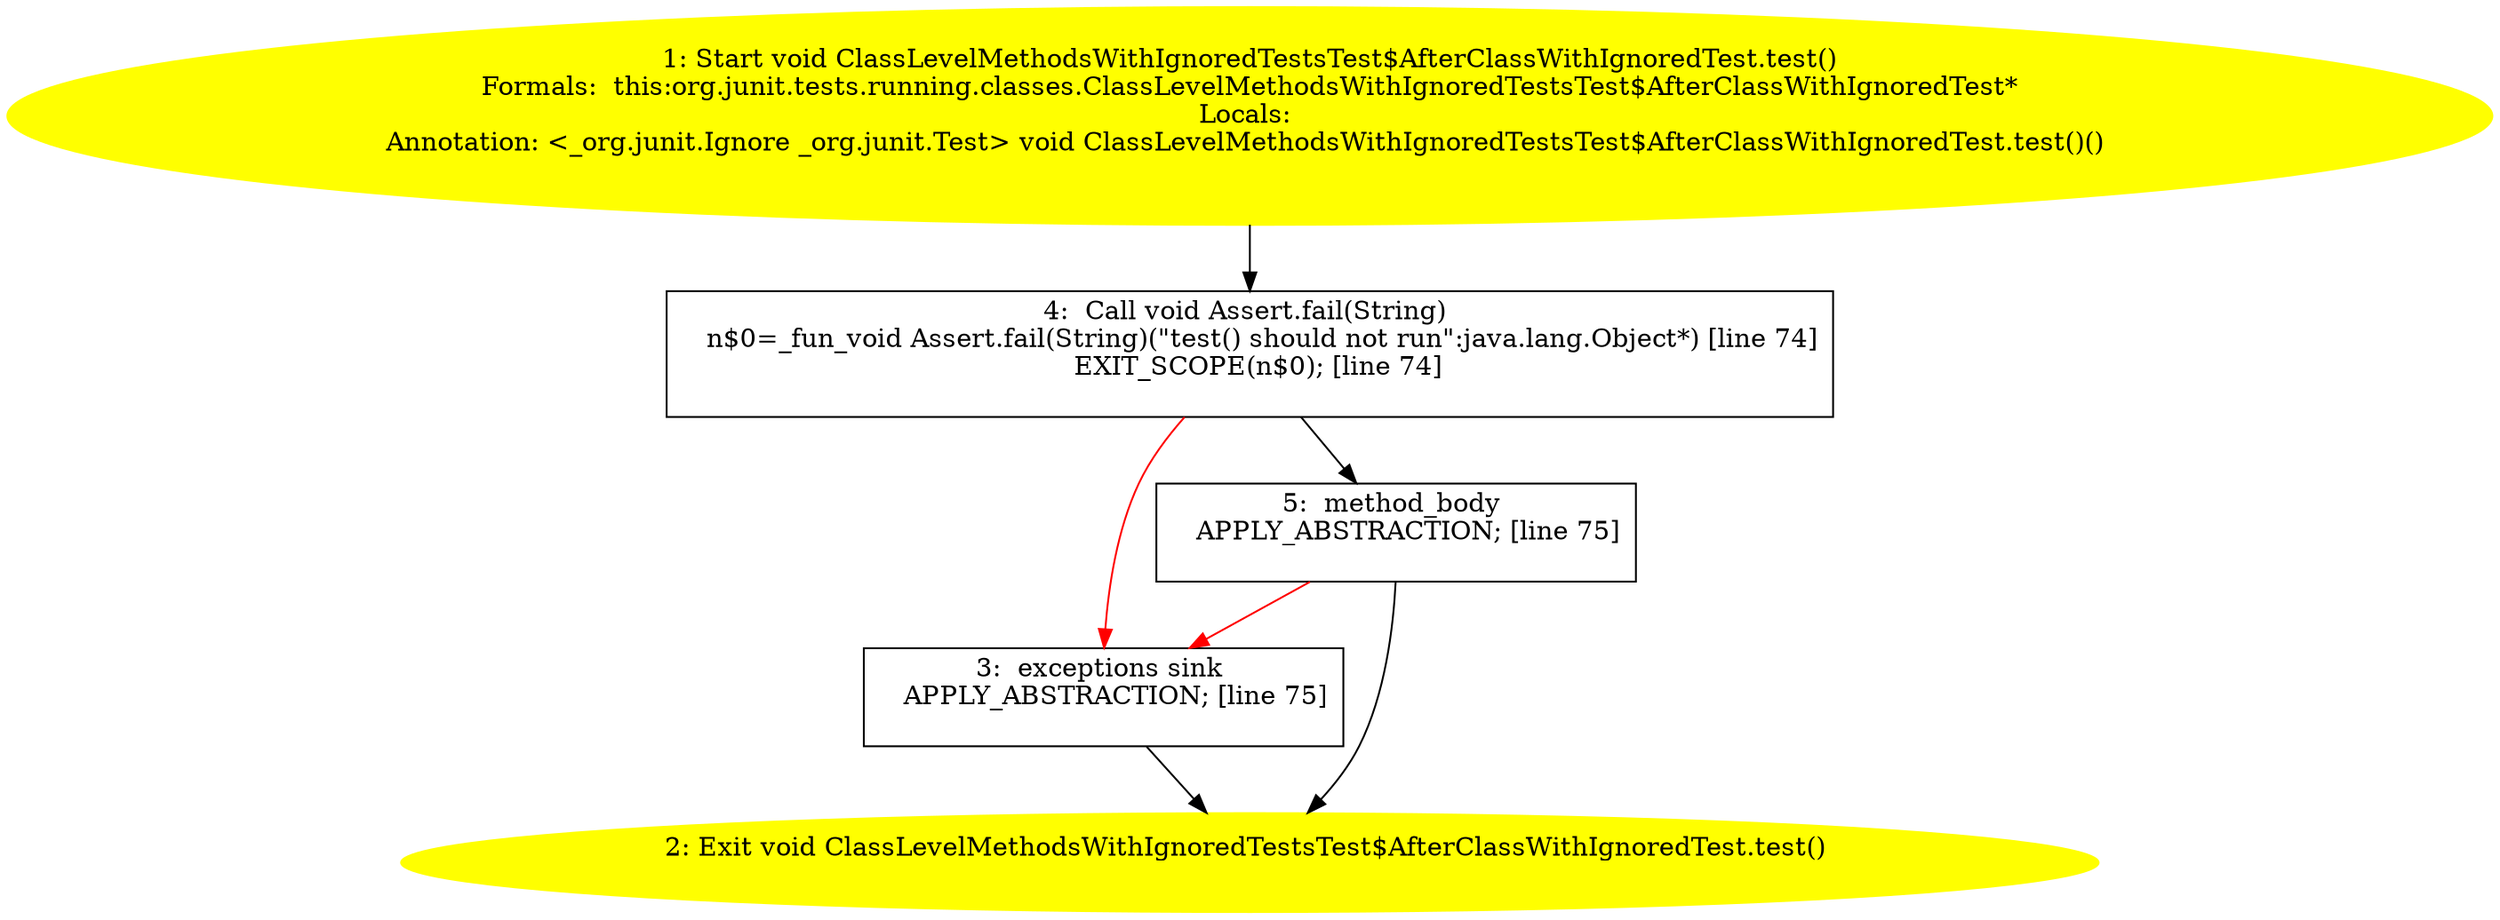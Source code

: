/* @generated */
digraph cfg {
"org.junit.tests.running.classes.ClassLevelMethodsWithIgnoredTestsTest$AfterClassWithIgnoredTest.test.c17f24821020804d81cd42063eea40b9_1" [label="1: Start void ClassLevelMethodsWithIgnoredTestsTest$AfterClassWithIgnoredTest.test()\nFormals:  this:org.junit.tests.running.classes.ClassLevelMethodsWithIgnoredTestsTest$AfterClassWithIgnoredTest*\nLocals: \nAnnotation: <_org.junit.Ignore _org.junit.Test> void ClassLevelMethodsWithIgnoredTestsTest$AfterClassWithIgnoredTest.test()() \n  " color=yellow style=filled]
	

	 "org.junit.tests.running.classes.ClassLevelMethodsWithIgnoredTestsTest$AfterClassWithIgnoredTest.test.c17f24821020804d81cd42063eea40b9_1" -> "org.junit.tests.running.classes.ClassLevelMethodsWithIgnoredTestsTest$AfterClassWithIgnoredTest.test.c17f24821020804d81cd42063eea40b9_4" ;
"org.junit.tests.running.classes.ClassLevelMethodsWithIgnoredTestsTest$AfterClassWithIgnoredTest.test.c17f24821020804d81cd42063eea40b9_2" [label="2: Exit void ClassLevelMethodsWithIgnoredTestsTest$AfterClassWithIgnoredTest.test() \n  " color=yellow style=filled]
	

"org.junit.tests.running.classes.ClassLevelMethodsWithIgnoredTestsTest$AfterClassWithIgnoredTest.test.c17f24821020804d81cd42063eea40b9_3" [label="3:  exceptions sink \n   APPLY_ABSTRACTION; [line 75]\n " shape="box"]
	

	 "org.junit.tests.running.classes.ClassLevelMethodsWithIgnoredTestsTest$AfterClassWithIgnoredTest.test.c17f24821020804d81cd42063eea40b9_3" -> "org.junit.tests.running.classes.ClassLevelMethodsWithIgnoredTestsTest$AfterClassWithIgnoredTest.test.c17f24821020804d81cd42063eea40b9_2" ;
"org.junit.tests.running.classes.ClassLevelMethodsWithIgnoredTestsTest$AfterClassWithIgnoredTest.test.c17f24821020804d81cd42063eea40b9_4" [label="4:  Call void Assert.fail(String) \n   n$0=_fun_void Assert.fail(String)(\"test() should not run\":java.lang.Object*) [line 74]\n  EXIT_SCOPE(n$0); [line 74]\n " shape="box"]
	

	 "org.junit.tests.running.classes.ClassLevelMethodsWithIgnoredTestsTest$AfterClassWithIgnoredTest.test.c17f24821020804d81cd42063eea40b9_4" -> "org.junit.tests.running.classes.ClassLevelMethodsWithIgnoredTestsTest$AfterClassWithIgnoredTest.test.c17f24821020804d81cd42063eea40b9_5" ;
	 "org.junit.tests.running.classes.ClassLevelMethodsWithIgnoredTestsTest$AfterClassWithIgnoredTest.test.c17f24821020804d81cd42063eea40b9_4" -> "org.junit.tests.running.classes.ClassLevelMethodsWithIgnoredTestsTest$AfterClassWithIgnoredTest.test.c17f24821020804d81cd42063eea40b9_3" [color="red" ];
"org.junit.tests.running.classes.ClassLevelMethodsWithIgnoredTestsTest$AfterClassWithIgnoredTest.test.c17f24821020804d81cd42063eea40b9_5" [label="5:  method_body \n   APPLY_ABSTRACTION; [line 75]\n " shape="box"]
	

	 "org.junit.tests.running.classes.ClassLevelMethodsWithIgnoredTestsTest$AfterClassWithIgnoredTest.test.c17f24821020804d81cd42063eea40b9_5" -> "org.junit.tests.running.classes.ClassLevelMethodsWithIgnoredTestsTest$AfterClassWithIgnoredTest.test.c17f24821020804d81cd42063eea40b9_2" ;
	 "org.junit.tests.running.classes.ClassLevelMethodsWithIgnoredTestsTest$AfterClassWithIgnoredTest.test.c17f24821020804d81cd42063eea40b9_5" -> "org.junit.tests.running.classes.ClassLevelMethodsWithIgnoredTestsTest$AfterClassWithIgnoredTest.test.c17f24821020804d81cd42063eea40b9_3" [color="red" ];
}
